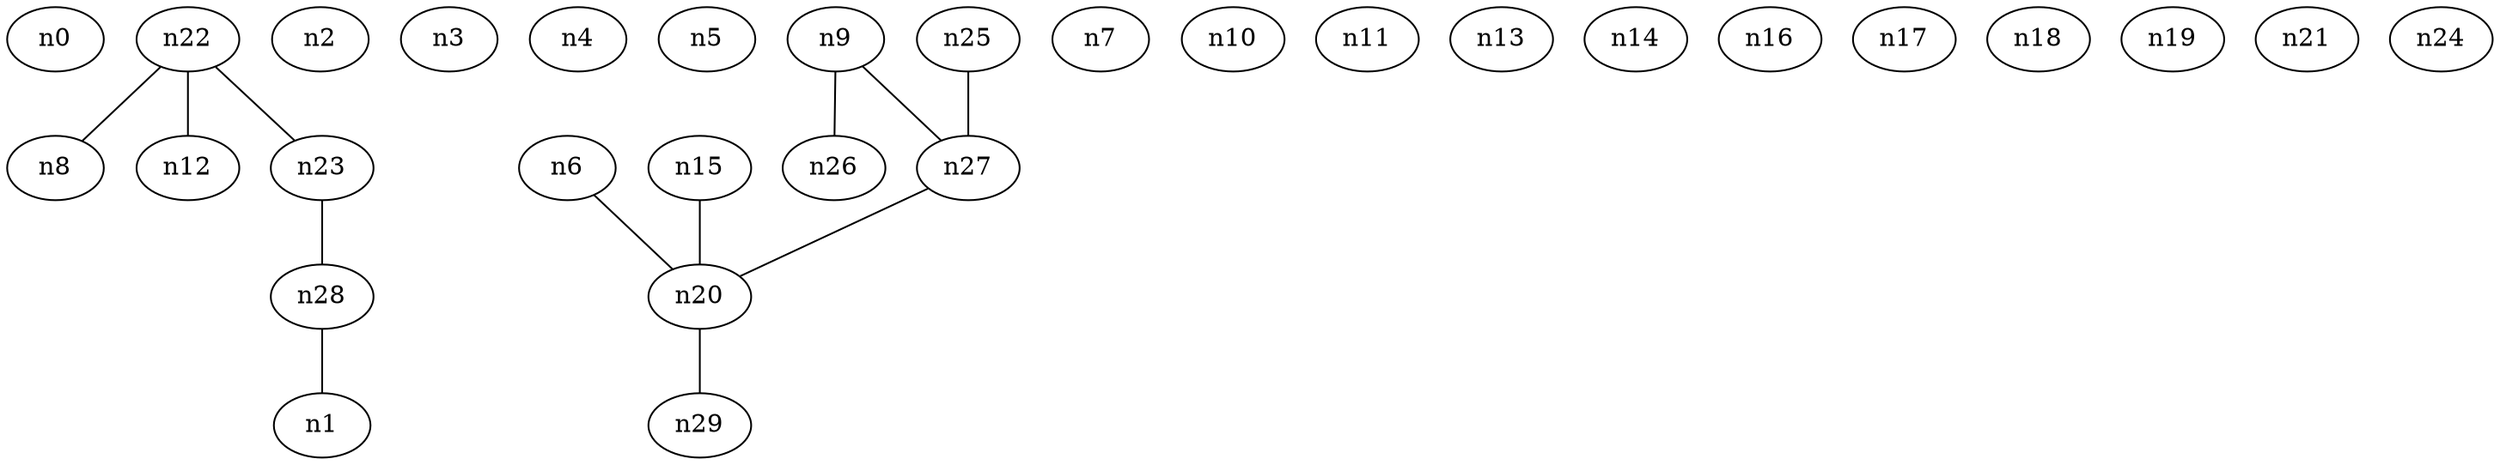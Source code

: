 graph {
n0;
n1;
n2;
n3;
n4;
n5;
n6;
n7;
n8;
n9;
n10;
n11;
n12;
n13;
n14;
n15;
n16;
n17;
n18;
n19;
n20;
n21;
n22;
n23;
n24;
n25;
n26;
n27;
n28;
n29;
n6 -- n20;
n9 -- n26;
n9 -- n27;
n15 -- n20;
n20 -- n29;
n22 -- n8;
n22 -- n12;
n22 -- n23;
n23 -- n28;
n25 -- n27;
n27 -- n20;
n28 -- n1;
}

